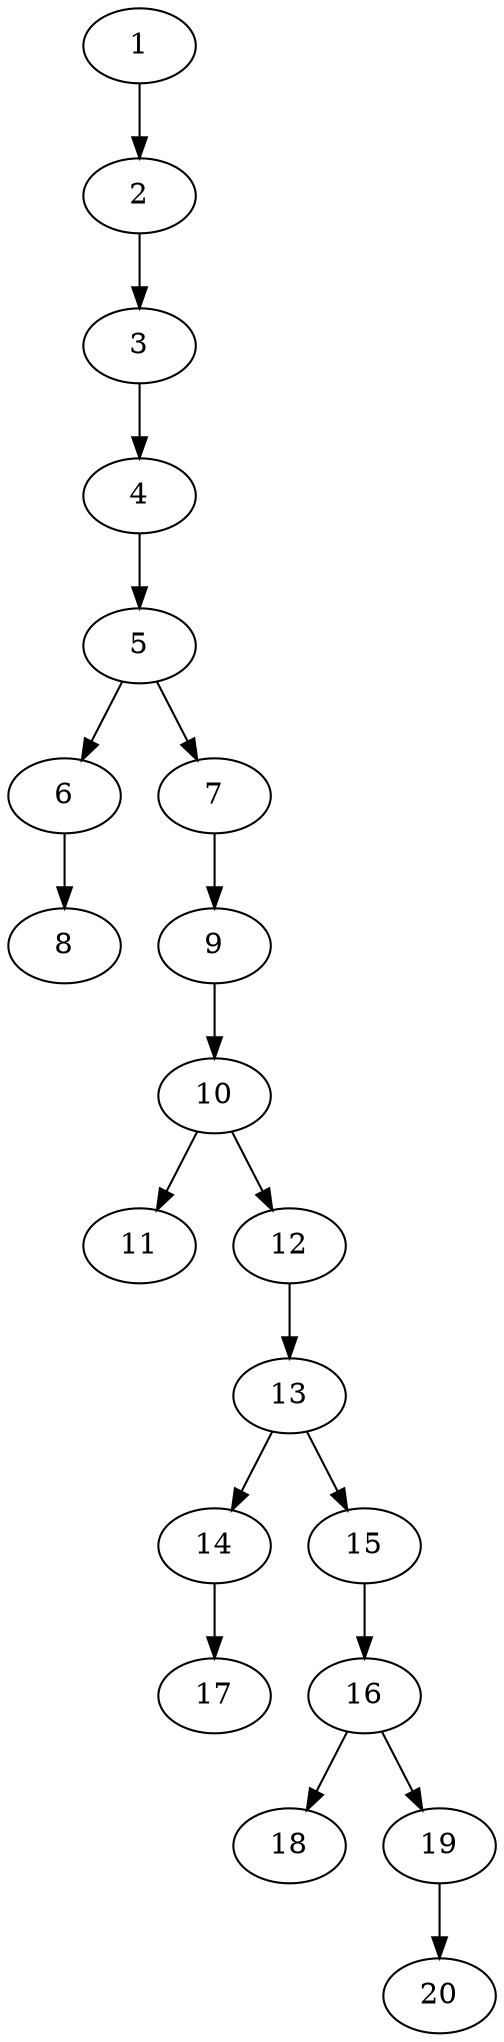 // DAG automatically generated by daggen at Thu Oct  3 13:58:42 2019
// ./daggen --dot -n 20 --ccr 0.3 --fat 0.3 --regular 0.9 --density 0.5 --mindata 5242880 --maxdata 52428800 
digraph G {
  1 [size="170663253", alpha="0.15", expect_size="51198976"] 
  1 -> 2 [size ="51198976"]
  2 [size="142742187", alpha="0.15", expect_size="42822656"] 
  2 -> 3 [size ="42822656"]
  3 [size="158167040", alpha="0.13", expect_size="47450112"] 
  3 -> 4 [size ="47450112"]
  4 [size="105386667", alpha="0.19", expect_size="31616000"] 
  4 -> 5 [size ="31616000"]
  5 [size="168618667", alpha="0.11", expect_size="50585600"] 
  5 -> 6 [size ="50585600"]
  5 -> 7 [size ="50585600"]
  6 [size="78093653", alpha="0.19", expect_size="23428096"] 
  6 -> 8 [size ="23428096"]
  7 [size="82158933", alpha="0.09", expect_size="24647680"] 
  7 -> 9 [size ="24647680"]
  8 [size="146561707", alpha="0.05", expect_size="43968512"] 
  9 [size="28197547", alpha="0.09", expect_size="8459264"] 
  9 -> 10 [size ="8459264"]
  10 [size="142052693", alpha="0.07", expect_size="42615808"] 
  10 -> 11 [size ="42615808"]
  10 -> 12 [size ="42615808"]
  11 [size="160361813", alpha="0.02", expect_size="48108544"] 
  12 [size="118312960", alpha="0.10", expect_size="35493888"] 
  12 -> 13 [size ="35493888"]
  13 [size="76165120", alpha="0.14", expect_size="22849536"] 
  13 -> 14 [size ="22849536"]
  13 -> 15 [size ="22849536"]
  14 [size="18776747", alpha="0.15", expect_size="5633024"] 
  14 -> 17 [size ="5633024"]
  15 [size="168652800", alpha="0.18", expect_size="50595840"] 
  15 -> 16 [size ="50595840"]
  16 [size="95720107", alpha="0.06", expect_size="28716032"] 
  16 -> 18 [size ="28716032"]
  16 -> 19 [size ="28716032"]
  17 [size="87746560", alpha="0.02", expect_size="26323968"] 
  18 [size="155613867", alpha="0.16", expect_size="46684160"] 
  19 [size="37526187", alpha="0.11", expect_size="11257856"] 
  19 -> 20 [size ="11257856"]
  20 [size="110766080", alpha="0.18", expect_size="33229824"] 
}
